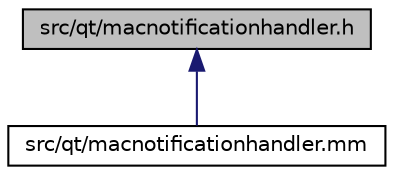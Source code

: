 digraph "src/qt/macnotificationhandler.h"
{
  edge [fontname="Helvetica",fontsize="10",labelfontname="Helvetica",labelfontsize="10"];
  node [fontname="Helvetica",fontsize="10",shape=record];
  Node2 [label="src/qt/macnotificationhandler.h",height=0.2,width=0.4,color="black", fillcolor="grey75", style="filled", fontcolor="black"];
  Node2 -> Node3 [dir="back",color="midnightblue",fontsize="10",style="solid",fontname="Helvetica"];
  Node3 [label="src/qt/macnotificationhandler.mm",height=0.2,width=0.4,color="black", fillcolor="white", style="filled",URL="$de/dd7/macnotificationhandler_8mm.html"];
}
